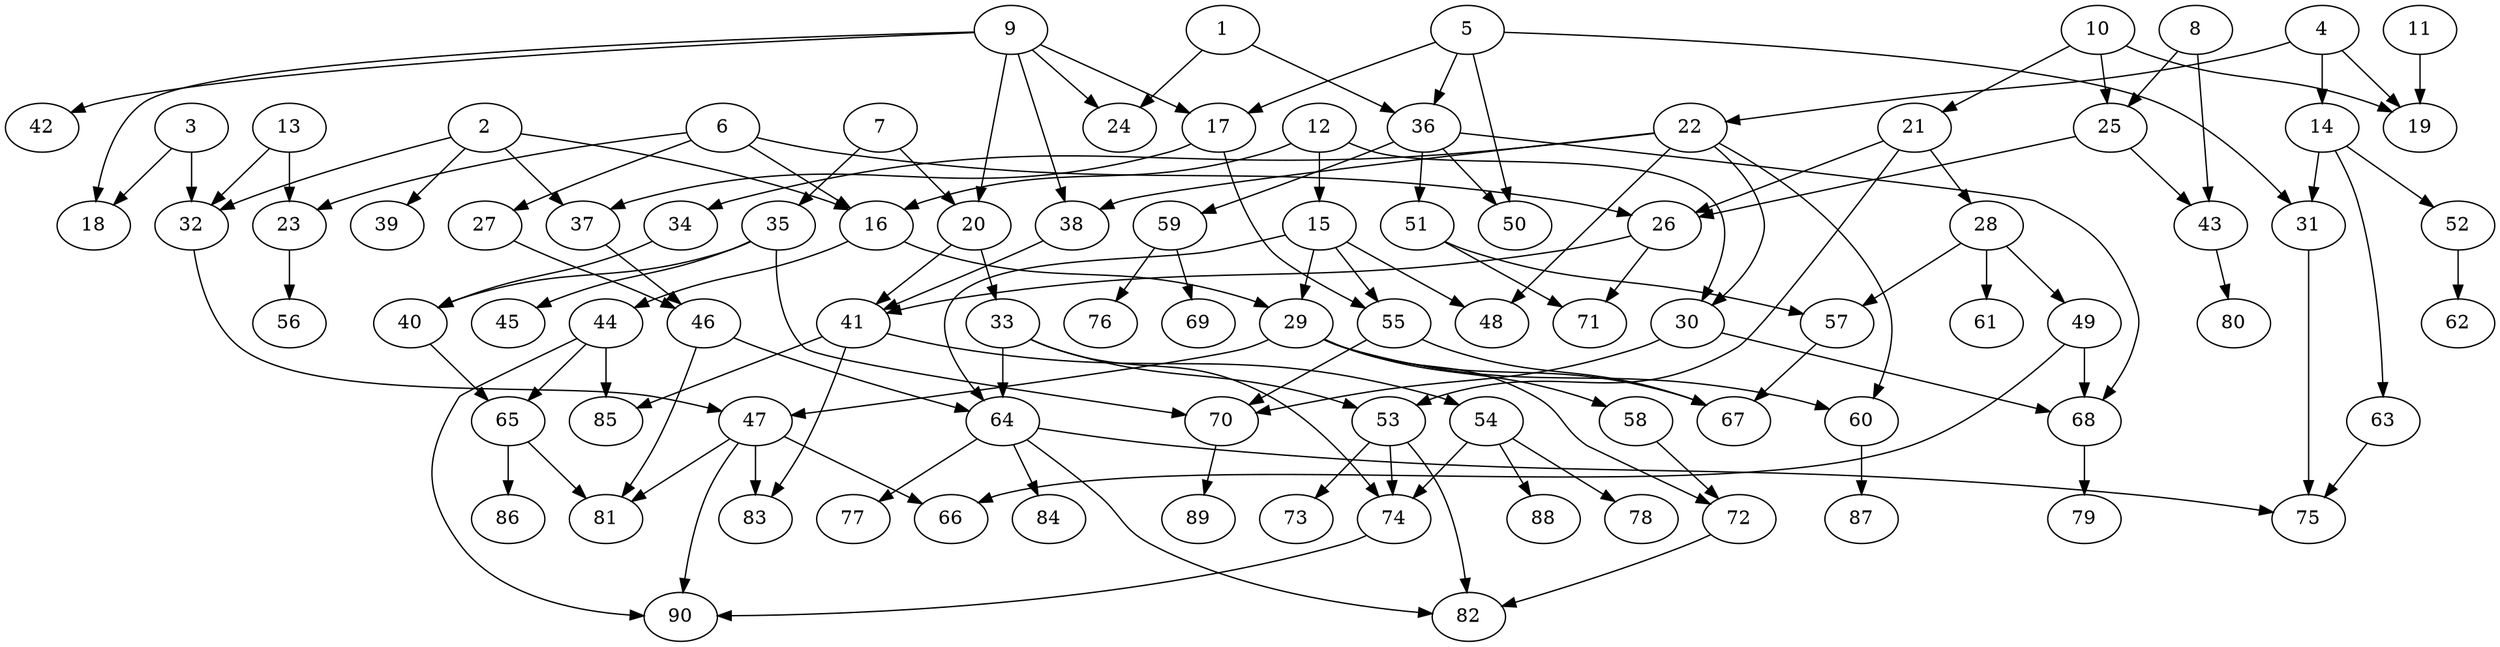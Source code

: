 // DAG automatically generated by daggen at Wed Apr 12 12:20:46 2017
// ./daggen --dot -n 90 --jump=3 --fat=0.6 --regularity=0.2 --density=0.2 
digraph G {
  1 [size="332157406135", alpha="0.19"]
  1 -> 24 [size ="301989888"]
  1 -> 36 [size ="301989888"]
  2 [size="368293445632", alpha="0.03"]
  2 -> 16 [size ="411041792"]
  2 -> 32 [size ="411041792"]
  2 -> 37 [size ="411041792"]
  2 -> 39 [size ="411041792"]
  3 [size="39891915332", alpha="0.04"]
  3 -> 18 [size ="679477248"]
  3 -> 32 [size ="679477248"]
  4 [size="660216284862", alpha="0.18"]
  4 -> 14 [size ="411041792"]
  4 -> 19 [size ="411041792"]
  4 -> 22 [size ="411041792"]
  5 [size="36728163266", alpha="0.17"]
  5 -> 17 [size ="33554432"]
  5 -> 31 [size ="33554432"]
  5 -> 36 [size ="33554432"]
  5 -> 50 [size ="33554432"]
  6 [size="782757789696", alpha="0.17"]
  6 -> 16 [size ="679477248"]
  6 -> 23 [size ="679477248"]
  6 -> 26 [size ="679477248"]
  6 -> 27 [size ="679477248"]
  7 [size="600710158516", alpha="0.18"]
  7 -> 20 [size ="536870912"]
  7 -> 35 [size ="536870912"]
  8 [size="549755813888", alpha="0.03"]
  8 -> 25 [size ="536870912"]
  8 -> 43 [size ="536870912"]
  9 [size="26542599328", alpha="0.11"]
  9 -> 17 [size ="838860800"]
  9 -> 18 [size ="838860800"]
  9 -> 20 [size ="838860800"]
  9 -> 24 [size ="838860800"]
  9 -> 38 [size ="838860800"]
  9 -> 42 [size ="838860800"]
  10 [size="63037681668", alpha="0.01"]
  10 -> 19 [size ="134217728"]
  10 -> 21 [size ="134217728"]
  10 -> 25 [size ="134217728"]
  11 [size="28991029248", alpha="0.14"]
  11 -> 19 [size ="75497472"]
  12 [size="223248766853", alpha="0.19"]
  12 -> 15 [size ="838860800"]
  12 -> 16 [size ="838860800"]
  12 -> 30 [size ="838860800"]
  13 [size="144056930417", alpha="0.12"]
  13 -> 23 [size ="679477248"]
  13 -> 32 [size ="679477248"]
  14 [size="75264509232", alpha="0.20"]
  14 -> 31 [size ="134217728"]
  14 -> 52 [size ="134217728"]
  14 -> 63 [size ="134217728"]
  15 [size="13115198059", alpha="0.11"]
  15 -> 29 [size ="838860800"]
  15 -> 48 [size ="838860800"]
  15 -> 55 [size ="838860800"]
  15 -> 64 [size ="838860800"]
  16 [size="112433500733", alpha="0.06"]
  16 -> 29 [size ="209715200"]
  16 -> 44 [size ="209715200"]
  17 [size="549755813888", alpha="0.18"]
  17 -> 37 [size ="536870912"]
  17 -> 55 [size ="536870912"]
  18 [size="1289358659", alpha="0.02"]
  19 [size="231928233984", alpha="0.08"]
  20 [size="68719476736", alpha="0.00"]
  20 -> 33 [size ="134217728"]
  20 -> 41 [size ="134217728"]
  21 [size="2840440166", alpha="0.14"]
  21 -> 26 [size ="209715200"]
  21 -> 28 [size ="209715200"]
  21 -> 53 [size ="209715200"]
  22 [size="134217728000", alpha="0.05"]
  22 -> 30 [size ="209715200"]
  22 -> 34 [size ="209715200"]
  22 -> 38 [size ="209715200"]
  22 -> 48 [size ="209715200"]
  22 -> 60 [size ="209715200"]
  23 [size="28991029248", alpha="0.12"]
  23 -> 56 [size ="75497472"]
  24 [size="26235774055", alpha="0.09"]
  25 [size="242456908944", alpha="0.07"]
  25 -> 26 [size ="209715200"]
  25 -> 43 [size ="209715200"]
  26 [size="3684878114", alpha="0.14"]
  26 -> 41 [size ="134217728"]
  26 -> 71 [size ="134217728"]
  27 [size="182308747622", alpha="0.15"]
  27 -> 46 [size ="301989888"]
  28 [size="433352200112", alpha="0.02"]
  28 -> 49 [size ="536870912"]
  28 -> 57 [size ="536870912"]
  28 -> 61 [size ="536870912"]
  29 [size="8665198513", alpha="0.18"]
  29 -> 47 [size ="301989888"]
  29 -> 58 [size ="301989888"]
  29 -> 60 [size ="301989888"]
  29 -> 67 [size ="301989888"]
  29 -> 72 [size ="301989888"]
  30 [size="134217728000", alpha="0.12"]
  30 -> 68 [size ="209715200"]
  30 -> 70 [size ="209715200"]
  31 [size="8589934592", alpha="0.16"]
  31 -> 75 [size ="33554432"]
  32 [size="231928233984", alpha="0.18"]
  32 -> 47 [size ="301989888"]
  33 [size="24141985914", alpha="0.20"]
  33 -> 53 [size ="536870912"]
  33 -> 64 [size ="536870912"]
  33 -> 74 [size ="536870912"]
  34 [size="8589934592", alpha="0.11"]
  34 -> 40 [size ="33554432"]
  35 [size="1732214826", alpha="0.14"]
  35 -> 40 [size ="33554432"]
  35 -> 45 [size ="33554432"]
  35 -> 70 [size ="33554432"]
  36 [size="21751133183", alpha="0.14"]
  36 -> 50 [size ="75497472"]
  36 -> 51 [size ="75497472"]
  36 -> 59 [size ="75497472"]
  36 -> 68 [size ="75497472"]
  37 [size="231928233984", alpha="0.17"]
  37 -> 46 [size ="301989888"]
  38 [size="36590331379", alpha="0.01"]
  38 -> 41 [size ="33554432"]
  39 [size="622330034976", alpha="0.06"]
  40 [size="549755813888", alpha="0.09"]
  40 -> 65 [size ="536870912"]
  41 [size="568163107807", alpha="0.16"]
  41 -> 54 [size ="679477248"]
  41 -> 83 [size ="679477248"]
  41 -> 85 [size ="679477248"]
  42 [size="28991029248", alpha="0.03"]
  43 [size="822658609273", alpha="0.01"]
  43 -> 80 [size ="679477248"]
  44 [size="639790319636", alpha="0.04"]
  44 -> 65 [size ="536870912"]
  44 -> 85 [size ="536870912"]
  44 -> 90 [size ="536870912"]
  45 [size="3706238166", alpha="0.07"]
  46 [size="8589934592", alpha="0.17"]
  46 -> 64 [size ="33554432"]
  46 -> 81 [size ="33554432"]
  47 [size="1773755098", alpha="0.18"]
  47 -> 66 [size ="75497472"]
  47 -> 81 [size ="75497472"]
  47 -> 83 [size ="75497472"]
  47 -> 90 [size ="75497472"]
  48 [size="134217728000", alpha="0.05"]
  49 [size="549755813888", alpha="0.17"]
  49 -> 66 [size ="536870912"]
  49 -> 68 [size ="536870912"]
  50 [size="586699366985", alpha="0.14"]
  51 [size="28991029248", alpha="0.18"]
  51 -> 57 [size ="75497472"]
  51 -> 71 [size ="75497472"]
  52 [size="15539255678", alpha="0.17"]
  52 -> 62 [size ="411041792"]
  53 [size="11403968803", alpha="0.19"]
  53 -> 73 [size ="679477248"]
  53 -> 74 [size ="679477248"]
  53 -> 82 [size ="679477248"]
  54 [size="549755813888", alpha="0.18"]
  54 -> 74 [size ="536870912"]
  54 -> 78 [size ="536870912"]
  54 -> 88 [size ="536870912"]
  55 [size="40582839490", alpha="0.05"]
  55 -> 67 [size ="679477248"]
  55 -> 70 [size ="679477248"]
  56 [size="25878931186", alpha="0.19"]
  57 [size="782757789696", alpha="0.14"]
  57 -> 67 [size ="679477248"]
  58 [size="8589934592", alpha="0.03"]
  58 -> 72 [size ="33554432"]
  59 [size="8937266846", alpha="0.05"]
  59 -> 69 [size ="536870912"]
  59 -> 76 [size ="536870912"]
  60 [size="7838303932", alpha="0.11"]
  60 -> 87 [size ="536870912"]
  61 [size="3002337241", alpha="0.20"]
  62 [size="495375523322", alpha="0.13"]
  63 [size="6127006740", alpha="0.10"]
  63 -> 75 [size ="134217728"]
  64 [size="22468779305", alpha="0.13"]
  64 -> 75 [size ="679477248"]
  64 -> 77 [size ="679477248"]
  64 -> 82 [size ="679477248"]
  64 -> 84 [size ="679477248"]
  65 [size="8589934592", alpha="0.02"]
  65 -> 81 [size ="33554432"]
  65 -> 86 [size ="33554432"]
  66 [size="8589934592", alpha="0.15"]
  67 [size="782757789696", alpha="0.11"]
  68 [size="2782105223", alpha="0.13"]
  68 -> 79 [size ="209715200"]
  69 [size="9613540909", alpha="0.03"]
  70 [size="27227883458", alpha="0.06"]
  70 -> 89 [size ="33554432"]
  71 [size="87658704903", alpha="0.20"]
  72 [size="1523593446", alpha="0.05"]
  72 -> 82 [size ="75497472"]
  73 [size="134217728000", alpha="0.10"]
  74 [size="20925343002", alpha="0.11"]
  74 -> 90 [size ="536870912"]
  75 [size="782757789696", alpha="0.04"]
  76 [size="72078807636", alpha="0.13"]
  77 [size="814975325081", alpha="0.19"]
  78 [size="8589934592", alpha="0.04"]
  79 [size="57359573704", alpha="0.12"]
  80 [size="68719476736", alpha="0.14"]
  81 [size="782757789696", alpha="0.10"]
  82 [size="16522215588", alpha="0.11"]
  83 [size="181107607871", alpha="0.19"]
  84 [size="134217728000", alpha="0.07"]
  85 [size="56431757134", alpha="0.03"]
  86 [size="29670566816", alpha="0.10"]
  87 [size="414623859648", alpha="0.18"]
  88 [size="12909885594", alpha="0.04"]
  89 [size="3999727577", alpha="0.17"]
  90 [size="81723911374", alpha="0.17"]
}
